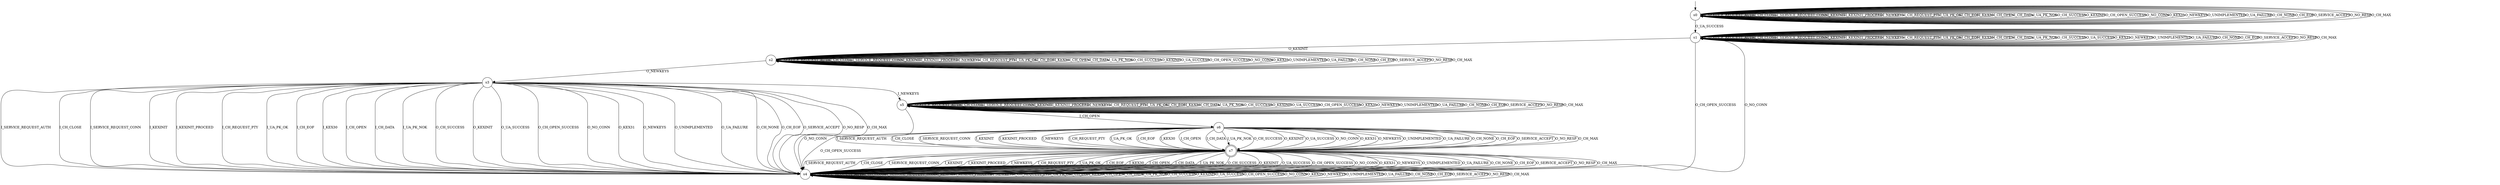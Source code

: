 digraph g {

	s0 [shape="circle" label="s0"];
	s1 [shape="circle" label="s1"];
	s2 [shape="circle" label="s2"];
	s3 [shape="circle" label="s3"];
	s4 [shape="circle" label="s4"];
	s5 [shape="circle" label="s5"];
	s6 [shape="circle" label="s6"];
	s7 [shape="doublecircle" label="s7"];
	s0 -> s0 [label="I_SERVICE_REQUEST_AUTH"];
	s0 -> s0 [label="I_CH_CLOSE"];
	s0 -> s0 [label="I_SERVICE_REQUEST_CONN"];
	s0 -> s0 [label="I_KEXINIT"];
	s0 -> s0 [label="I_KEXINIT_PROCEED"];
	s0 -> s0 [label="I_NEWKEYS"];
	s0 -> s0 [label="I_CH_REQUEST_PTY"];
	s0 -> s0 [label="I_UA_PK_OK"];
	s0 -> s0 [label="I_CH_EOF"];
	s0 -> s0 [label="I_KEX30"];
	s0 -> s0 [label="I_CH_OPEN"];
	s0 -> s0 [label="I_CH_DATA"];
	s0 -> s0 [label="I_UA_PK_NOK"];
	s0 -> s0 [label="O_CH_SUCCESS"];
	s0 -> s0 [label="O_KEXINIT"];
	s0 -> s1 [label="O_UA_SUCCESS"];
	s0 -> s0 [label="O_CH_OPEN_SUCCESS"];
	s0 -> s0 [label="O_NO_CONN"];
	s0 -> s0 [label="O_KEX31"];
	s0 -> s0 [label="O_NEWKEYS"];
	s0 -> s0 [label="O_UNIMPLEMENTED"];
	s0 -> s0 [label="O_UA_FAILURE"];
	s0 -> s0 [label="O_CH_NONE"];
	s0 -> s0 [label="O_CH_EOF"];
	s0 -> s0 [label="O_SERVICE_ACCEPT"];
	s0 -> s0 [label="O_NO_RESP"];
	s0 -> s0 [label="O_CH_MAX"];
	s1 -> s1 [label="I_SERVICE_REQUEST_AUTH"];
	s1 -> s1 [label="I_CH_CLOSE"];
	s1 -> s1 [label="I_SERVICE_REQUEST_CONN"];
	s1 -> s1 [label="I_KEXINIT"];
	s1 -> s1 [label="I_KEXINIT_PROCEED"];
	s1 -> s1 [label="I_NEWKEYS"];
	s1 -> s1 [label="I_CH_REQUEST_PTY"];
	s1 -> s1 [label="I_UA_PK_OK"];
	s1 -> s1 [label="I_CH_EOF"];
	s1 -> s1 [label="I_KEX30"];
	s1 -> s1 [label="I_CH_OPEN"];
	s1 -> s1 [label="I_CH_DATA"];
	s1 -> s1 [label="I_UA_PK_NOK"];
	s1 -> s1 [label="O_CH_SUCCESS"];
	s1 -> s2 [label="O_KEXINIT"];
	s1 -> s1 [label="O_UA_SUCCESS"];
	s1 -> s4 [label="O_CH_OPEN_SUCCESS"];
	s1 -> s4 [label="O_NO_CONN"];
	s1 -> s1 [label="O_KEX31"];
	s1 -> s1 [label="O_NEWKEYS"];
	s1 -> s1 [label="O_UNIMPLEMENTED"];
	s1 -> s1 [label="O_UA_FAILURE"];
	s1 -> s1 [label="O_CH_NONE"];
	s1 -> s1 [label="O_CH_EOF"];
	s1 -> s1 [label="O_SERVICE_ACCEPT"];
	s1 -> s1 [label="O_NO_RESP"];
	s1 -> s1 [label="O_CH_MAX"];
	s2 -> s2 [label="I_SERVICE_REQUEST_AUTH"];
	s2 -> s2 [label="I_CH_CLOSE"];
	s2 -> s2 [label="I_SERVICE_REQUEST_CONN"];
	s2 -> s2 [label="I_KEXINIT"];
	s2 -> s2 [label="I_KEXINIT_PROCEED"];
	s2 -> s2 [label="I_NEWKEYS"];
	s2 -> s2 [label="I_CH_REQUEST_PTY"];
	s2 -> s2 [label="I_UA_PK_OK"];
	s2 -> s2 [label="I_CH_EOF"];
	s2 -> s2 [label="I_KEX30"];
	s2 -> s2 [label="I_CH_OPEN"];
	s2 -> s2 [label="I_CH_DATA"];
	s2 -> s2 [label="I_UA_PK_NOK"];
	s2 -> s2 [label="O_CH_SUCCESS"];
	s2 -> s2 [label="O_KEXINIT"];
	s2 -> s2 [label="O_UA_SUCCESS"];
	s2 -> s2 [label="O_CH_OPEN_SUCCESS"];
	s2 -> s2 [label="O_NO_CONN"];
	s2 -> s2 [label="O_KEX31"];
	s2 -> s3 [label="O_NEWKEYS"];
	s2 -> s2 [label="O_UNIMPLEMENTED"];
	s2 -> s2 [label="O_UA_FAILURE"];
	s2 -> s2 [label="O_CH_NONE"];
	s2 -> s2 [label="O_CH_EOF"];
	s2 -> s2 [label="O_SERVICE_ACCEPT"];
	s2 -> s2 [label="O_NO_RESP"];
	s2 -> s2 [label="O_CH_MAX"];
	s3 -> s4 [label="I_SERVICE_REQUEST_AUTH"];
	s3 -> s4 [label="I_CH_CLOSE"];
	s3 -> s4 [label="I_SERVICE_REQUEST_CONN"];
	s3 -> s4 [label="I_KEXINIT"];
	s3 -> s4 [label="I_KEXINIT_PROCEED"];
	s3 -> s5 [label="I_NEWKEYS"];
	s3 -> s4 [label="I_CH_REQUEST_PTY"];
	s3 -> s4 [label="I_UA_PK_OK"];
	s3 -> s4 [label="I_CH_EOF"];
	s3 -> s4 [label="I_KEX30"];
	s3 -> s4 [label="I_CH_OPEN"];
	s3 -> s4 [label="I_CH_DATA"];
	s3 -> s4 [label="I_UA_PK_NOK"];
	s3 -> s4 [label="O_CH_SUCCESS"];
	s3 -> s4 [label="O_KEXINIT"];
	s3 -> s4 [label="O_UA_SUCCESS"];
	s3 -> s4 [label="O_CH_OPEN_SUCCESS"];
	s3 -> s4 [label="O_NO_CONN"];
	s3 -> s4 [label="O_KEX31"];
	s3 -> s4 [label="O_NEWKEYS"];
	s3 -> s4 [label="O_UNIMPLEMENTED"];
	s3 -> s4 [label="O_UA_FAILURE"];
	s3 -> s4 [label="O_CH_NONE"];
	s3 -> s4 [label="O_CH_EOF"];
	s3 -> s4 [label="O_SERVICE_ACCEPT"];
	s3 -> s4 [label="O_NO_RESP"];
	s3 -> s4 [label="O_CH_MAX"];
	s4 -> s4 [label="I_SERVICE_REQUEST_AUTH"];
	s4 -> s4 [label="I_CH_CLOSE"];
	s4 -> s4 [label="I_SERVICE_REQUEST_CONN"];
	s4 -> s4 [label="I_KEXINIT"];
	s4 -> s4 [label="I_KEXINIT_PROCEED"];
	s4 -> s4 [label="I_NEWKEYS"];
	s4 -> s4 [label="I_CH_REQUEST_PTY"];
	s4 -> s4 [label="I_UA_PK_OK"];
	s4 -> s4 [label="I_CH_EOF"];
	s4 -> s4 [label="I_KEX30"];
	s4 -> s4 [label="I_CH_OPEN"];
	s4 -> s4 [label="I_CH_DATA"];
	s4 -> s4 [label="I_UA_PK_NOK"];
	s4 -> s4 [label="O_CH_SUCCESS"];
	s4 -> s4 [label="O_KEXINIT"];
	s4 -> s4 [label="O_UA_SUCCESS"];
	s4 -> s4 [label="O_CH_OPEN_SUCCESS"];
	s4 -> s4 [label="O_NO_CONN"];
	s4 -> s4 [label="O_KEX31"];
	s4 -> s4 [label="O_NEWKEYS"];
	s4 -> s4 [label="O_UNIMPLEMENTED"];
	s4 -> s4 [label="O_UA_FAILURE"];
	s4 -> s4 [label="O_CH_NONE"];
	s4 -> s4 [label="O_CH_EOF"];
	s4 -> s4 [label="O_SERVICE_ACCEPT"];
	s4 -> s4 [label="O_NO_RESP"];
	s4 -> s4 [label="O_CH_MAX"];
	s5 -> s5 [label="I_SERVICE_REQUEST_AUTH"];
	s5 -> s5 [label="I_CH_CLOSE"];
	s5 -> s5 [label="I_SERVICE_REQUEST_CONN"];
	s5 -> s5 [label="I_KEXINIT"];
	s5 -> s5 [label="I_KEXINIT_PROCEED"];
	s5 -> s5 [label="I_NEWKEYS"];
	s5 -> s5 [label="I_CH_REQUEST_PTY"];
	s5 -> s5 [label="I_UA_PK_OK"];
	s5 -> s5 [label="I_CH_EOF"];
	s5 -> s5 [label="I_KEX30"];
	s5 -> s6 [label="I_CH_OPEN"];
	s5 -> s5 [label="I_CH_DATA"];
	s5 -> s5 [label="I_UA_PK_NOK"];
	s5 -> s5 [label="O_CH_SUCCESS"];
	s5 -> s5 [label="O_KEXINIT"];
	s5 -> s5 [label="O_UA_SUCCESS"];
	s5 -> s5 [label="O_CH_OPEN_SUCCESS"];
	s5 -> s4 [label="O_NO_CONN"];
	s5 -> s5 [label="O_KEX31"];
	s5 -> s5 [label="O_NEWKEYS"];
	s5 -> s5 [label="O_UNIMPLEMENTED"];
	s5 -> s5 [label="O_UA_FAILURE"];
	s5 -> s5 [label="O_CH_NONE"];
	s5 -> s5 [label="O_CH_EOF"];
	s5 -> s5 [label="O_SERVICE_ACCEPT"];
	s5 -> s5 [label="O_NO_RESP"];
	s5 -> s5 [label="O_CH_MAX"];
	s6 -> s7 [label="I_SERVICE_REQUEST_AUTH"];
	s6 -> s7 [label="I_CH_CLOSE"];
	s6 -> s7 [label="I_SERVICE_REQUEST_CONN"];
	s6 -> s7 [label="I_KEXINIT"];
	s6 -> s7 [label="I_KEXINIT_PROCEED"];
	s6 -> s7 [label="I_NEWKEYS"];
	s6 -> s7 [label="I_CH_REQUEST_PTY"];
	s6 -> s7 [label="I_UA_PK_OK"];
	s6 -> s7 [label="I_CH_EOF"];
	s6 -> s7 [label="I_KEX30"];
	s6 -> s7 [label="I_CH_OPEN"];
	s6 -> s7 [label="I_CH_DATA"];
	s6 -> s7 [label="I_UA_PK_NOK"];
	s6 -> s7 [label="O_CH_SUCCESS"];
	s6 -> s7 [label="O_KEXINIT"];
	s6 -> s7 [label="O_UA_SUCCESS"];
	s6 -> s4 [label="O_CH_OPEN_SUCCESS"];
	s6 -> s7 [label="O_NO_CONN"];
	s6 -> s7 [label="O_KEX31"];
	s6 -> s7 [label="O_NEWKEYS"];
	s6 -> s7 [label="O_UNIMPLEMENTED"];
	s6 -> s7 [label="O_UA_FAILURE"];
	s6 -> s7 [label="O_CH_NONE"];
	s6 -> s7 [label="O_CH_EOF"];
	s6 -> s7 [label="O_SERVICE_ACCEPT"];
	s6 -> s7 [label="O_NO_RESP"];
	s6 -> s7 [label="O_CH_MAX"];
	s7 -> s4 [label="I_SERVICE_REQUEST_AUTH"];
	s7 -> s4 [label="I_CH_CLOSE"];
	s7 -> s4 [label="I_SERVICE_REQUEST_CONN"];
	s7 -> s4 [label="I_KEXINIT"];
	s7 -> s4 [label="I_KEXINIT_PROCEED"];
	s7 -> s4 [label="I_NEWKEYS"];
	s7 -> s4 [label="I_CH_REQUEST_PTY"];
	s7 -> s4 [label="I_UA_PK_OK"];
	s7 -> s4 [label="I_CH_EOF"];
	s7 -> s4 [label="I_KEX30"];
	s7 -> s4 [label="I_CH_OPEN"];
	s7 -> s4 [label="I_CH_DATA"];
	s7 -> s4 [label="I_UA_PK_NOK"];
	s7 -> s4 [label="O_CH_SUCCESS"];
	s7 -> s4 [label="O_KEXINIT"];
	s7 -> s4 [label="O_UA_SUCCESS"];
	s7 -> s4 [label="O_CH_OPEN_SUCCESS"];
	s7 -> s4 [label="O_NO_CONN"];
	s7 -> s4 [label="O_KEX31"];
	s7 -> s4 [label="O_NEWKEYS"];
	s7 -> s4 [label="O_UNIMPLEMENTED"];
	s7 -> s4 [label="O_UA_FAILURE"];
	s7 -> s4 [label="O_CH_NONE"];
	s7 -> s4 [label="O_CH_EOF"];
	s7 -> s4 [label="O_SERVICE_ACCEPT"];
	s7 -> s4 [label="O_NO_RESP"];
	s7 -> s4 [label="O_CH_MAX"];

__start0 [label="" shape="none" width="0" height="0"];
__start0 -> s0;

}
